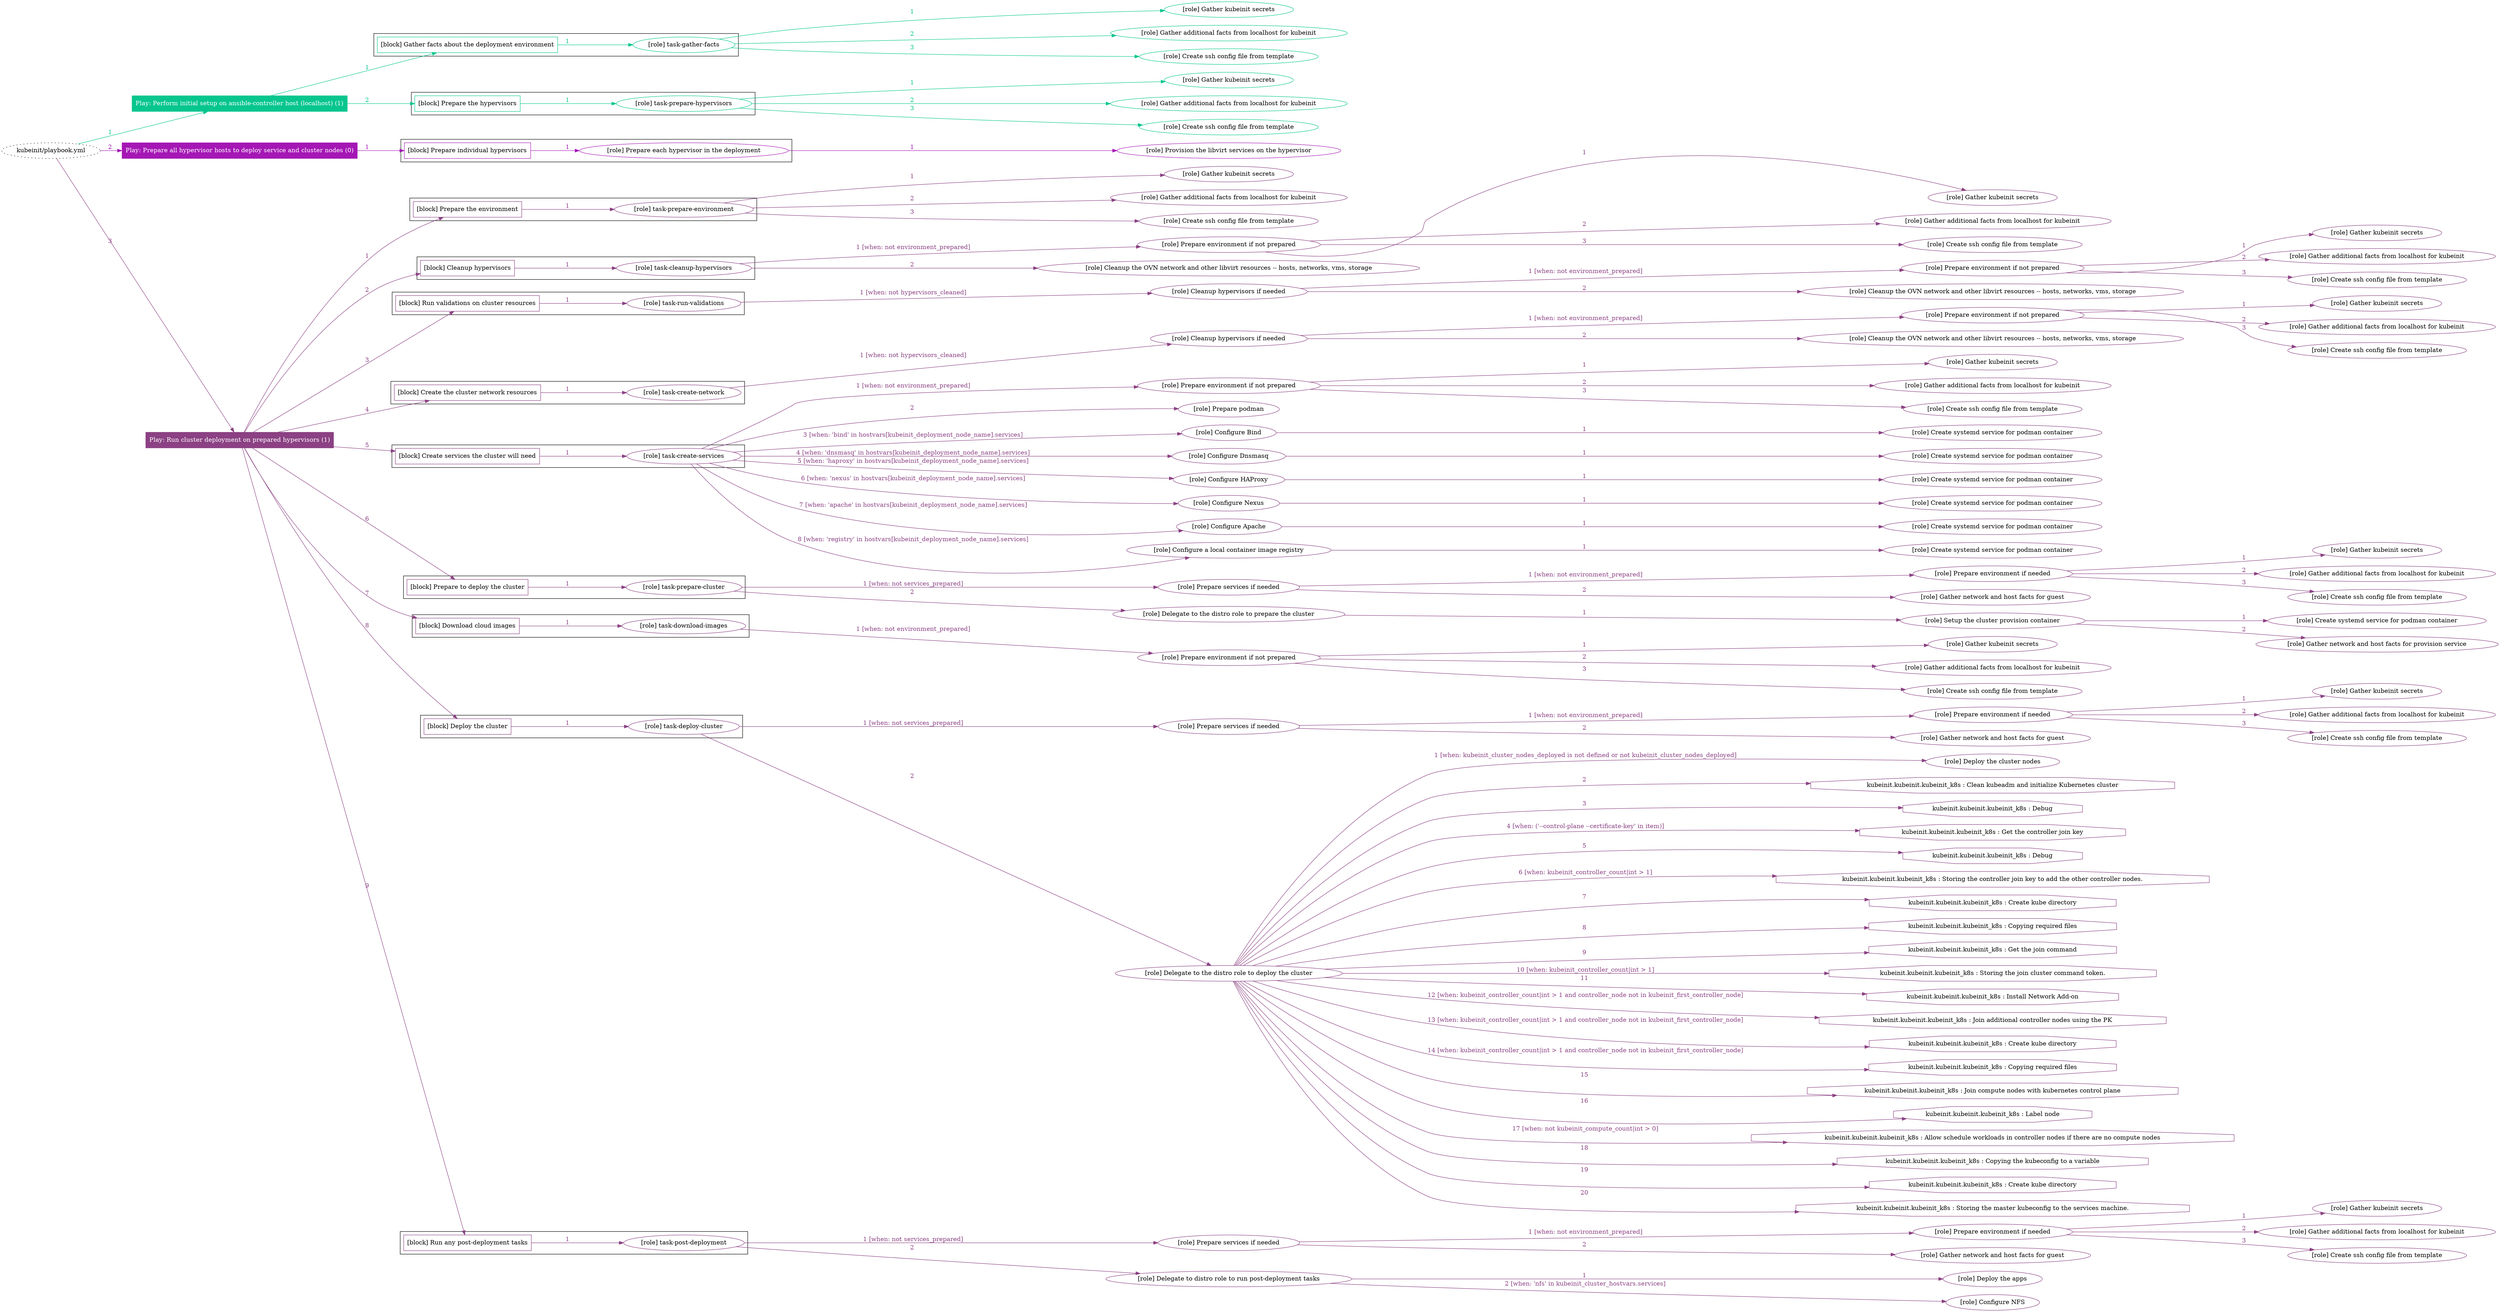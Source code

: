 digraph {
	graph [concentrate=true ordering=in rankdir=LR ratio=fill]
	edge [esep=5 sep=10]
	"kubeinit/playbook.yml" [URL="/home/runner/work/kubeinit/kubeinit/kubeinit/playbook.yml" id=playbook_ad577384 style=dotted]
	play_b94b7a67 [label="Play: Perform initial setup on ansible-controller host (localhost) (1)" URL="/home/runner/work/kubeinit/kubeinit/kubeinit/playbook.yml" color="#06c68e" fontcolor="#ffffff" id=play_b94b7a67 shape=box style=filled tooltip=localhost]
	"kubeinit/playbook.yml" -> play_b94b7a67 [label="1 " color="#06c68e" fontcolor="#06c68e" id=edge_50c7219e labeltooltip="1 " tooltip="1 "]
	subgraph "Gather kubeinit secrets" {
		role_2b17c142 [label="[role] Gather kubeinit secrets" URL="/home/runner/.ansible/collections/ansible_collections/kubeinit/kubeinit/roles/kubeinit_prepare/tasks/gather_kubeinit_facts.yml" color="#06c68e" id=role_2b17c142 tooltip="Gather kubeinit secrets"]
	}
	subgraph "Gather additional facts from localhost for kubeinit" {
		role_9e5a0eea [label="[role] Gather additional facts from localhost for kubeinit" URL="/home/runner/.ansible/collections/ansible_collections/kubeinit/kubeinit/roles/kubeinit_prepare/tasks/gather_kubeinit_facts.yml" color="#06c68e" id=role_9e5a0eea tooltip="Gather additional facts from localhost for kubeinit"]
	}
	subgraph "Create ssh config file from template" {
		role_48bc984d [label="[role] Create ssh config file from template" URL="/home/runner/.ansible/collections/ansible_collections/kubeinit/kubeinit/roles/kubeinit_prepare/tasks/gather_kubeinit_facts.yml" color="#06c68e" id=role_48bc984d tooltip="Create ssh config file from template"]
	}
	subgraph "task-gather-facts" {
		role_8cc916d2 [label="[role] task-gather-facts" URL="/home/runner/work/kubeinit/kubeinit/kubeinit/playbook.yml" color="#06c68e" id=role_8cc916d2 tooltip="task-gather-facts"]
		role_8cc916d2 -> role_2b17c142 [label="1 " color="#06c68e" fontcolor="#06c68e" id=edge_d479e72d labeltooltip="1 " tooltip="1 "]
		role_8cc916d2 -> role_9e5a0eea [label="2 " color="#06c68e" fontcolor="#06c68e" id=edge_847dd55e labeltooltip="2 " tooltip="2 "]
		role_8cc916d2 -> role_48bc984d [label="3 " color="#06c68e" fontcolor="#06c68e" id=edge_696d4f27 labeltooltip="3 " tooltip="3 "]
	}
	subgraph "Gather kubeinit secrets" {
		role_c309ccf3 [label="[role] Gather kubeinit secrets" URL="/home/runner/.ansible/collections/ansible_collections/kubeinit/kubeinit/roles/kubeinit_prepare/tasks/gather_kubeinit_facts.yml" color="#06c68e" id=role_c309ccf3 tooltip="Gather kubeinit secrets"]
	}
	subgraph "Gather additional facts from localhost for kubeinit" {
		role_9ddc9cc5 [label="[role] Gather additional facts from localhost for kubeinit" URL="/home/runner/.ansible/collections/ansible_collections/kubeinit/kubeinit/roles/kubeinit_prepare/tasks/gather_kubeinit_facts.yml" color="#06c68e" id=role_9ddc9cc5 tooltip="Gather additional facts from localhost for kubeinit"]
	}
	subgraph "Create ssh config file from template" {
		role_17f9f0cc [label="[role] Create ssh config file from template" URL="/home/runner/.ansible/collections/ansible_collections/kubeinit/kubeinit/roles/kubeinit_prepare/tasks/gather_kubeinit_facts.yml" color="#06c68e" id=role_17f9f0cc tooltip="Create ssh config file from template"]
	}
	subgraph "task-prepare-hypervisors" {
		role_5a4593a7 [label="[role] task-prepare-hypervisors" URL="/home/runner/work/kubeinit/kubeinit/kubeinit/playbook.yml" color="#06c68e" id=role_5a4593a7 tooltip="task-prepare-hypervisors"]
		role_5a4593a7 -> role_c309ccf3 [label="1 " color="#06c68e" fontcolor="#06c68e" id=edge_c5fc2cca labeltooltip="1 " tooltip="1 "]
		role_5a4593a7 -> role_9ddc9cc5 [label="2 " color="#06c68e" fontcolor="#06c68e" id=edge_198a68c3 labeltooltip="2 " tooltip="2 "]
		role_5a4593a7 -> role_17f9f0cc [label="3 " color="#06c68e" fontcolor="#06c68e" id=edge_22f44194 labeltooltip="3 " tooltip="3 "]
	}
	subgraph "Play: Perform initial setup on ansible-controller host (localhost) (1)" {
		play_b94b7a67 -> block_c23f424c [label=1 color="#06c68e" fontcolor="#06c68e" id=edge_c3ea6606 labeltooltip=1 tooltip=1]
		subgraph cluster_block_c23f424c {
			block_c23f424c [label="[block] Gather facts about the deployment environment" URL="/home/runner/work/kubeinit/kubeinit/kubeinit/playbook.yml" color="#06c68e" id=block_c23f424c labeltooltip="Gather facts about the deployment environment" shape=box tooltip="Gather facts about the deployment environment"]
			block_c23f424c -> role_8cc916d2 [label="1 " color="#06c68e" fontcolor="#06c68e" id=edge_39a38df6 labeltooltip="1 " tooltip="1 "]
		}
		play_b94b7a67 -> block_2eb57bb3 [label=2 color="#06c68e" fontcolor="#06c68e" id=edge_ab75420b labeltooltip=2 tooltip=2]
		subgraph cluster_block_2eb57bb3 {
			block_2eb57bb3 [label="[block] Prepare the hypervisors" URL="/home/runner/work/kubeinit/kubeinit/kubeinit/playbook.yml" color="#06c68e" id=block_2eb57bb3 labeltooltip="Prepare the hypervisors" shape=box tooltip="Prepare the hypervisors"]
			block_2eb57bb3 -> role_5a4593a7 [label="1 " color="#06c68e" fontcolor="#06c68e" id=edge_1e473019 labeltooltip="1 " tooltip="1 "]
		}
	}
	play_ac202d5c [label="Play: Prepare all hypervisor hosts to deploy service and cluster nodes (0)" URL="/home/runner/work/kubeinit/kubeinit/kubeinit/playbook.yml" color="#a517b5" fontcolor="#ffffff" id=play_ac202d5c shape=box style=filled tooltip="Play: Prepare all hypervisor hosts to deploy service and cluster nodes (0)"]
	"kubeinit/playbook.yml" -> play_ac202d5c [label="2 " color="#a517b5" fontcolor="#a517b5" id=edge_4cbebea1 labeltooltip="2 " tooltip="2 "]
	subgraph "Provision the libvirt services on the hypervisor" {
		role_38c58ce6 [label="[role] Provision the libvirt services on the hypervisor" URL="/home/runner/.ansible/collections/ansible_collections/kubeinit/kubeinit/roles/kubeinit_prepare/tasks/prepare_hypervisor.yml" color="#a517b5" id=role_38c58ce6 tooltip="Provision the libvirt services on the hypervisor"]
	}
	subgraph "Prepare each hypervisor in the deployment" {
		role_eddd65c5 [label="[role] Prepare each hypervisor in the deployment" URL="/home/runner/work/kubeinit/kubeinit/kubeinit/playbook.yml" color="#a517b5" id=role_eddd65c5 tooltip="Prepare each hypervisor in the deployment"]
		role_eddd65c5 -> role_38c58ce6 [label="1 " color="#a517b5" fontcolor="#a517b5" id=edge_0aa5124a labeltooltip="1 " tooltip="1 "]
	}
	subgraph "Play: Prepare all hypervisor hosts to deploy service and cluster nodes (0)" {
		play_ac202d5c -> block_2d49aacc [label=1 color="#a517b5" fontcolor="#a517b5" id=edge_0973799d labeltooltip=1 tooltip=1]
		subgraph cluster_block_2d49aacc {
			block_2d49aacc [label="[block] Prepare individual hypervisors" URL="/home/runner/work/kubeinit/kubeinit/kubeinit/playbook.yml" color="#a517b5" id=block_2d49aacc labeltooltip="Prepare individual hypervisors" shape=box tooltip="Prepare individual hypervisors"]
			block_2d49aacc -> role_eddd65c5 [label="1 " color="#a517b5" fontcolor="#a517b5" id=edge_4c7b6c5b labeltooltip="1 " tooltip="1 "]
		}
	}
	play_34e4301c [label="Play: Run cluster deployment on prepared hypervisors (1)" URL="/home/runner/work/kubeinit/kubeinit/kubeinit/playbook.yml" color="#8b4183" fontcolor="#ffffff" id=play_34e4301c shape=box style=filled tooltip=localhost]
	"kubeinit/playbook.yml" -> play_34e4301c [label="3 " color="#8b4183" fontcolor="#8b4183" id=edge_edb37e86 labeltooltip="3 " tooltip="3 "]
	subgraph "Gather kubeinit secrets" {
		role_de7a8fa7 [label="[role] Gather kubeinit secrets" URL="/home/runner/.ansible/collections/ansible_collections/kubeinit/kubeinit/roles/kubeinit_prepare/tasks/gather_kubeinit_facts.yml" color="#8b4183" id=role_de7a8fa7 tooltip="Gather kubeinit secrets"]
	}
	subgraph "Gather additional facts from localhost for kubeinit" {
		role_bc3b3ecf [label="[role] Gather additional facts from localhost for kubeinit" URL="/home/runner/.ansible/collections/ansible_collections/kubeinit/kubeinit/roles/kubeinit_prepare/tasks/gather_kubeinit_facts.yml" color="#8b4183" id=role_bc3b3ecf tooltip="Gather additional facts from localhost for kubeinit"]
	}
	subgraph "Create ssh config file from template" {
		role_d8afbc76 [label="[role] Create ssh config file from template" URL="/home/runner/.ansible/collections/ansible_collections/kubeinit/kubeinit/roles/kubeinit_prepare/tasks/gather_kubeinit_facts.yml" color="#8b4183" id=role_d8afbc76 tooltip="Create ssh config file from template"]
	}
	subgraph "task-prepare-environment" {
		role_590f8c53 [label="[role] task-prepare-environment" URL="/home/runner/work/kubeinit/kubeinit/kubeinit/playbook.yml" color="#8b4183" id=role_590f8c53 tooltip="task-prepare-environment"]
		role_590f8c53 -> role_de7a8fa7 [label="1 " color="#8b4183" fontcolor="#8b4183" id=edge_dddb13d4 labeltooltip="1 " tooltip="1 "]
		role_590f8c53 -> role_bc3b3ecf [label="2 " color="#8b4183" fontcolor="#8b4183" id=edge_5dbb5830 labeltooltip="2 " tooltip="2 "]
		role_590f8c53 -> role_d8afbc76 [label="3 " color="#8b4183" fontcolor="#8b4183" id=edge_d06d69bc labeltooltip="3 " tooltip="3 "]
	}
	subgraph "Gather kubeinit secrets" {
		role_af6ccc5f [label="[role] Gather kubeinit secrets" URL="/home/runner/.ansible/collections/ansible_collections/kubeinit/kubeinit/roles/kubeinit_prepare/tasks/gather_kubeinit_facts.yml" color="#8b4183" id=role_af6ccc5f tooltip="Gather kubeinit secrets"]
	}
	subgraph "Gather additional facts from localhost for kubeinit" {
		role_ff2b7561 [label="[role] Gather additional facts from localhost for kubeinit" URL="/home/runner/.ansible/collections/ansible_collections/kubeinit/kubeinit/roles/kubeinit_prepare/tasks/gather_kubeinit_facts.yml" color="#8b4183" id=role_ff2b7561 tooltip="Gather additional facts from localhost for kubeinit"]
	}
	subgraph "Create ssh config file from template" {
		role_ea603e4e [label="[role] Create ssh config file from template" URL="/home/runner/.ansible/collections/ansible_collections/kubeinit/kubeinit/roles/kubeinit_prepare/tasks/gather_kubeinit_facts.yml" color="#8b4183" id=role_ea603e4e tooltip="Create ssh config file from template"]
	}
	subgraph "Prepare environment if not prepared" {
		role_0712f533 [label="[role] Prepare environment if not prepared" URL="/home/runner/.ansible/collections/ansible_collections/kubeinit/kubeinit/roles/kubeinit_prepare/tasks/cleanup_hypervisors.yml" color="#8b4183" id=role_0712f533 tooltip="Prepare environment if not prepared"]
		role_0712f533 -> role_af6ccc5f [label="1 " color="#8b4183" fontcolor="#8b4183" id=edge_48671f63 labeltooltip="1 " tooltip="1 "]
		role_0712f533 -> role_ff2b7561 [label="2 " color="#8b4183" fontcolor="#8b4183" id=edge_03e5ad5b labeltooltip="2 " tooltip="2 "]
		role_0712f533 -> role_ea603e4e [label="3 " color="#8b4183" fontcolor="#8b4183" id=edge_152fa72c labeltooltip="3 " tooltip="3 "]
	}
	subgraph "Cleanup the OVN network and other libvirt resources -- hosts, networks, vms, storage" {
		role_26243542 [label="[role] Cleanup the OVN network and other libvirt resources -- hosts, networks, vms, storage" URL="/home/runner/.ansible/collections/ansible_collections/kubeinit/kubeinit/roles/kubeinit_prepare/tasks/cleanup_hypervisors.yml" color="#8b4183" id=role_26243542 tooltip="Cleanup the OVN network and other libvirt resources -- hosts, networks, vms, storage"]
	}
	subgraph "task-cleanup-hypervisors" {
		role_8bf36f4b [label="[role] task-cleanup-hypervisors" URL="/home/runner/work/kubeinit/kubeinit/kubeinit/playbook.yml" color="#8b4183" id=role_8bf36f4b tooltip="task-cleanup-hypervisors"]
		role_8bf36f4b -> role_0712f533 [label="1 [when: not environment_prepared]" color="#8b4183" fontcolor="#8b4183" id=edge_bed95b37 labeltooltip="1 [when: not environment_prepared]" tooltip="1 [when: not environment_prepared]"]
		role_8bf36f4b -> role_26243542 [label="2 " color="#8b4183" fontcolor="#8b4183" id=edge_204ce0ce labeltooltip="2 " tooltip="2 "]
	}
	subgraph "Gather kubeinit secrets" {
		role_9cc2473b [label="[role] Gather kubeinit secrets" URL="/home/runner/.ansible/collections/ansible_collections/kubeinit/kubeinit/roles/kubeinit_prepare/tasks/gather_kubeinit_facts.yml" color="#8b4183" id=role_9cc2473b tooltip="Gather kubeinit secrets"]
	}
	subgraph "Gather additional facts from localhost for kubeinit" {
		role_eefb8724 [label="[role] Gather additional facts from localhost for kubeinit" URL="/home/runner/.ansible/collections/ansible_collections/kubeinit/kubeinit/roles/kubeinit_prepare/tasks/gather_kubeinit_facts.yml" color="#8b4183" id=role_eefb8724 tooltip="Gather additional facts from localhost for kubeinit"]
	}
	subgraph "Create ssh config file from template" {
		role_713b5193 [label="[role] Create ssh config file from template" URL="/home/runner/.ansible/collections/ansible_collections/kubeinit/kubeinit/roles/kubeinit_prepare/tasks/gather_kubeinit_facts.yml" color="#8b4183" id=role_713b5193 tooltip="Create ssh config file from template"]
	}
	subgraph "Prepare environment if not prepared" {
		role_6c73d67a [label="[role] Prepare environment if not prepared" URL="/home/runner/.ansible/collections/ansible_collections/kubeinit/kubeinit/roles/kubeinit_prepare/tasks/cleanup_hypervisors.yml" color="#8b4183" id=role_6c73d67a tooltip="Prepare environment if not prepared"]
		role_6c73d67a -> role_9cc2473b [label="1 " color="#8b4183" fontcolor="#8b4183" id=edge_f56d0913 labeltooltip="1 " tooltip="1 "]
		role_6c73d67a -> role_eefb8724 [label="2 " color="#8b4183" fontcolor="#8b4183" id=edge_52162a60 labeltooltip="2 " tooltip="2 "]
		role_6c73d67a -> role_713b5193 [label="3 " color="#8b4183" fontcolor="#8b4183" id=edge_f0500599 labeltooltip="3 " tooltip="3 "]
	}
	subgraph "Cleanup the OVN network and other libvirt resources -- hosts, networks, vms, storage" {
		role_a4cb24bf [label="[role] Cleanup the OVN network and other libvirt resources -- hosts, networks, vms, storage" URL="/home/runner/.ansible/collections/ansible_collections/kubeinit/kubeinit/roles/kubeinit_prepare/tasks/cleanup_hypervisors.yml" color="#8b4183" id=role_a4cb24bf tooltip="Cleanup the OVN network and other libvirt resources -- hosts, networks, vms, storage"]
	}
	subgraph "Cleanup hypervisors if needed" {
		role_a8d5578e [label="[role] Cleanup hypervisors if needed" URL="/home/runner/.ansible/collections/ansible_collections/kubeinit/kubeinit/roles/kubeinit_validations/tasks/main.yml" color="#8b4183" id=role_a8d5578e tooltip="Cleanup hypervisors if needed"]
		role_a8d5578e -> role_6c73d67a [label="1 [when: not environment_prepared]" color="#8b4183" fontcolor="#8b4183" id=edge_d8d3faab labeltooltip="1 [when: not environment_prepared]" tooltip="1 [when: not environment_prepared]"]
		role_a8d5578e -> role_a4cb24bf [label="2 " color="#8b4183" fontcolor="#8b4183" id=edge_2b780ba9 labeltooltip="2 " tooltip="2 "]
	}
	subgraph "task-run-validations" {
		role_eb76a800 [label="[role] task-run-validations" URL="/home/runner/work/kubeinit/kubeinit/kubeinit/playbook.yml" color="#8b4183" id=role_eb76a800 tooltip="task-run-validations"]
		role_eb76a800 -> role_a8d5578e [label="1 [when: not hypervisors_cleaned]" color="#8b4183" fontcolor="#8b4183" id=edge_78b75890 labeltooltip="1 [when: not hypervisors_cleaned]" tooltip="1 [when: not hypervisors_cleaned]"]
	}
	subgraph "Gather kubeinit secrets" {
		role_9f5f0ab7 [label="[role] Gather kubeinit secrets" URL="/home/runner/.ansible/collections/ansible_collections/kubeinit/kubeinit/roles/kubeinit_prepare/tasks/gather_kubeinit_facts.yml" color="#8b4183" id=role_9f5f0ab7 tooltip="Gather kubeinit secrets"]
	}
	subgraph "Gather additional facts from localhost for kubeinit" {
		role_ef4c169b [label="[role] Gather additional facts from localhost for kubeinit" URL="/home/runner/.ansible/collections/ansible_collections/kubeinit/kubeinit/roles/kubeinit_prepare/tasks/gather_kubeinit_facts.yml" color="#8b4183" id=role_ef4c169b tooltip="Gather additional facts from localhost for kubeinit"]
	}
	subgraph "Create ssh config file from template" {
		role_314eff51 [label="[role] Create ssh config file from template" URL="/home/runner/.ansible/collections/ansible_collections/kubeinit/kubeinit/roles/kubeinit_prepare/tasks/gather_kubeinit_facts.yml" color="#8b4183" id=role_314eff51 tooltip="Create ssh config file from template"]
	}
	subgraph "Prepare environment if not prepared" {
		role_b66d7854 [label="[role] Prepare environment if not prepared" URL="/home/runner/.ansible/collections/ansible_collections/kubeinit/kubeinit/roles/kubeinit_prepare/tasks/cleanup_hypervisors.yml" color="#8b4183" id=role_b66d7854 tooltip="Prepare environment if not prepared"]
		role_b66d7854 -> role_9f5f0ab7 [label="1 " color="#8b4183" fontcolor="#8b4183" id=edge_cc3d6a30 labeltooltip="1 " tooltip="1 "]
		role_b66d7854 -> role_ef4c169b [label="2 " color="#8b4183" fontcolor="#8b4183" id=edge_51f67935 labeltooltip="2 " tooltip="2 "]
		role_b66d7854 -> role_314eff51 [label="3 " color="#8b4183" fontcolor="#8b4183" id=edge_a3fa0105 labeltooltip="3 " tooltip="3 "]
	}
	subgraph "Cleanup the OVN network and other libvirt resources -- hosts, networks, vms, storage" {
		role_d8684f10 [label="[role] Cleanup the OVN network and other libvirt resources -- hosts, networks, vms, storage" URL="/home/runner/.ansible/collections/ansible_collections/kubeinit/kubeinit/roles/kubeinit_prepare/tasks/cleanup_hypervisors.yml" color="#8b4183" id=role_d8684f10 tooltip="Cleanup the OVN network and other libvirt resources -- hosts, networks, vms, storage"]
	}
	subgraph "Cleanup hypervisors if needed" {
		role_7813fca2 [label="[role] Cleanup hypervisors if needed" URL="/home/runner/.ansible/collections/ansible_collections/kubeinit/kubeinit/roles/kubeinit_libvirt/tasks/create_network.yml" color="#8b4183" id=role_7813fca2 tooltip="Cleanup hypervisors if needed"]
		role_7813fca2 -> role_b66d7854 [label="1 [when: not environment_prepared]" color="#8b4183" fontcolor="#8b4183" id=edge_dddd4c00 labeltooltip="1 [when: not environment_prepared]" tooltip="1 [when: not environment_prepared]"]
		role_7813fca2 -> role_d8684f10 [label="2 " color="#8b4183" fontcolor="#8b4183" id=edge_18f7009f labeltooltip="2 " tooltip="2 "]
	}
	subgraph "task-create-network" {
		role_826eb051 [label="[role] task-create-network" URL="/home/runner/work/kubeinit/kubeinit/kubeinit/playbook.yml" color="#8b4183" id=role_826eb051 tooltip="task-create-network"]
		role_826eb051 -> role_7813fca2 [label="1 [when: not hypervisors_cleaned]" color="#8b4183" fontcolor="#8b4183" id=edge_96fd75cc labeltooltip="1 [when: not hypervisors_cleaned]" tooltip="1 [when: not hypervisors_cleaned]"]
	}
	subgraph "Gather kubeinit secrets" {
		role_d94554ba [label="[role] Gather kubeinit secrets" URL="/home/runner/.ansible/collections/ansible_collections/kubeinit/kubeinit/roles/kubeinit_prepare/tasks/gather_kubeinit_facts.yml" color="#8b4183" id=role_d94554ba tooltip="Gather kubeinit secrets"]
	}
	subgraph "Gather additional facts from localhost for kubeinit" {
		role_6bf4aa61 [label="[role] Gather additional facts from localhost for kubeinit" URL="/home/runner/.ansible/collections/ansible_collections/kubeinit/kubeinit/roles/kubeinit_prepare/tasks/gather_kubeinit_facts.yml" color="#8b4183" id=role_6bf4aa61 tooltip="Gather additional facts from localhost for kubeinit"]
	}
	subgraph "Create ssh config file from template" {
		role_adc2d7fc [label="[role] Create ssh config file from template" URL="/home/runner/.ansible/collections/ansible_collections/kubeinit/kubeinit/roles/kubeinit_prepare/tasks/gather_kubeinit_facts.yml" color="#8b4183" id=role_adc2d7fc tooltip="Create ssh config file from template"]
	}
	subgraph "Prepare environment if not prepared" {
		role_e9252c48 [label="[role] Prepare environment if not prepared" URL="/home/runner/.ansible/collections/ansible_collections/kubeinit/kubeinit/roles/kubeinit_services/tasks/main.yml" color="#8b4183" id=role_e9252c48 tooltip="Prepare environment if not prepared"]
		role_e9252c48 -> role_d94554ba [label="1 " color="#8b4183" fontcolor="#8b4183" id=edge_38b7bd66 labeltooltip="1 " tooltip="1 "]
		role_e9252c48 -> role_6bf4aa61 [label="2 " color="#8b4183" fontcolor="#8b4183" id=edge_a2e90006 labeltooltip="2 " tooltip="2 "]
		role_e9252c48 -> role_adc2d7fc [label="3 " color="#8b4183" fontcolor="#8b4183" id=edge_9d749488 labeltooltip="3 " tooltip="3 "]
	}
	subgraph "Prepare podman" {
		role_9caeafac [label="[role] Prepare podman" URL="/home/runner/.ansible/collections/ansible_collections/kubeinit/kubeinit/roles/kubeinit_services/tasks/00_create_service_pod.yml" color="#8b4183" id=role_9caeafac tooltip="Prepare podman"]
	}
	subgraph "Create systemd service for podman container" {
		role_34c3c72c [label="[role] Create systemd service for podman container" URL="/home/runner/.ansible/collections/ansible_collections/kubeinit/kubeinit/roles/kubeinit_bind/tasks/main.yml" color="#8b4183" id=role_34c3c72c tooltip="Create systemd service for podman container"]
	}
	subgraph "Configure Bind" {
		role_12a07de0 [label="[role] Configure Bind" URL="/home/runner/.ansible/collections/ansible_collections/kubeinit/kubeinit/roles/kubeinit_services/tasks/start_services_containers.yml" color="#8b4183" id=role_12a07de0 tooltip="Configure Bind"]
		role_12a07de0 -> role_34c3c72c [label="1 " color="#8b4183" fontcolor="#8b4183" id=edge_18aa4e4f labeltooltip="1 " tooltip="1 "]
	}
	subgraph "Create systemd service for podman container" {
		role_e7c76791 [label="[role] Create systemd service for podman container" URL="/home/runner/.ansible/collections/ansible_collections/kubeinit/kubeinit/roles/kubeinit_dnsmasq/tasks/main.yml" color="#8b4183" id=role_e7c76791 tooltip="Create systemd service for podman container"]
	}
	subgraph "Configure Dnsmasq" {
		role_b4286197 [label="[role] Configure Dnsmasq" URL="/home/runner/.ansible/collections/ansible_collections/kubeinit/kubeinit/roles/kubeinit_services/tasks/start_services_containers.yml" color="#8b4183" id=role_b4286197 tooltip="Configure Dnsmasq"]
		role_b4286197 -> role_e7c76791 [label="1 " color="#8b4183" fontcolor="#8b4183" id=edge_a521c038 labeltooltip="1 " tooltip="1 "]
	}
	subgraph "Create systemd service for podman container" {
		role_a0d64d4b [label="[role] Create systemd service for podman container" URL="/home/runner/.ansible/collections/ansible_collections/kubeinit/kubeinit/roles/kubeinit_haproxy/tasks/main.yml" color="#8b4183" id=role_a0d64d4b tooltip="Create systemd service for podman container"]
	}
	subgraph "Configure HAProxy" {
		role_39def813 [label="[role] Configure HAProxy" URL="/home/runner/.ansible/collections/ansible_collections/kubeinit/kubeinit/roles/kubeinit_services/tasks/start_services_containers.yml" color="#8b4183" id=role_39def813 tooltip="Configure HAProxy"]
		role_39def813 -> role_a0d64d4b [label="1 " color="#8b4183" fontcolor="#8b4183" id=edge_afdc6073 labeltooltip="1 " tooltip="1 "]
	}
	subgraph "Create systemd service for podman container" {
		role_6c6dae03 [label="[role] Create systemd service for podman container" URL="/home/runner/.ansible/collections/ansible_collections/kubeinit/kubeinit/roles/kubeinit_nexus/tasks/main.yml" color="#8b4183" id=role_6c6dae03 tooltip="Create systemd service for podman container"]
	}
	subgraph "Configure Nexus" {
		role_71e45a1f [label="[role] Configure Nexus" URL="/home/runner/.ansible/collections/ansible_collections/kubeinit/kubeinit/roles/kubeinit_services/tasks/start_services_containers.yml" color="#8b4183" id=role_71e45a1f tooltip="Configure Nexus"]
		role_71e45a1f -> role_6c6dae03 [label="1 " color="#8b4183" fontcolor="#8b4183" id=edge_0a042355 labeltooltip="1 " tooltip="1 "]
	}
	subgraph "Create systemd service for podman container" {
		role_57844122 [label="[role] Create systemd service for podman container" URL="/home/runner/.ansible/collections/ansible_collections/kubeinit/kubeinit/roles/kubeinit_apache/tasks/main.yml" color="#8b4183" id=role_57844122 tooltip="Create systemd service for podman container"]
	}
	subgraph "Configure Apache" {
		role_b1fef42c [label="[role] Configure Apache" URL="/home/runner/.ansible/collections/ansible_collections/kubeinit/kubeinit/roles/kubeinit_services/tasks/start_services_containers.yml" color="#8b4183" id=role_b1fef42c tooltip="Configure Apache"]
		role_b1fef42c -> role_57844122 [label="1 " color="#8b4183" fontcolor="#8b4183" id=edge_8106ffef labeltooltip="1 " tooltip="1 "]
	}
	subgraph "Create systemd service for podman container" {
		role_a64ffb64 [label="[role] Create systemd service for podman container" URL="/home/runner/.ansible/collections/ansible_collections/kubeinit/kubeinit/roles/kubeinit_registry/tasks/main.yml" color="#8b4183" id=role_a64ffb64 tooltip="Create systemd service for podman container"]
	}
	subgraph "Configure a local container image registry" {
		role_272b159a [label="[role] Configure a local container image registry" URL="/home/runner/.ansible/collections/ansible_collections/kubeinit/kubeinit/roles/kubeinit_services/tasks/start_services_containers.yml" color="#8b4183" id=role_272b159a tooltip="Configure a local container image registry"]
		role_272b159a -> role_a64ffb64 [label="1 " color="#8b4183" fontcolor="#8b4183" id=edge_62bc9c2d labeltooltip="1 " tooltip="1 "]
	}
	subgraph "task-create-services" {
		role_5190023d [label="[role] task-create-services" URL="/home/runner/work/kubeinit/kubeinit/kubeinit/playbook.yml" color="#8b4183" id=role_5190023d tooltip="task-create-services"]
		role_5190023d -> role_e9252c48 [label="1 [when: not environment_prepared]" color="#8b4183" fontcolor="#8b4183" id=edge_1bab3700 labeltooltip="1 [when: not environment_prepared]" tooltip="1 [when: not environment_prepared]"]
		role_5190023d -> role_9caeafac [label="2 " color="#8b4183" fontcolor="#8b4183" id=edge_0231b458 labeltooltip="2 " tooltip="2 "]
		role_5190023d -> role_12a07de0 [label="3 [when: 'bind' in hostvars[kubeinit_deployment_node_name].services]" color="#8b4183" fontcolor="#8b4183" id=edge_02226ace labeltooltip="3 [when: 'bind' in hostvars[kubeinit_deployment_node_name].services]" tooltip="3 [when: 'bind' in hostvars[kubeinit_deployment_node_name].services]"]
		role_5190023d -> role_b4286197 [label="4 [when: 'dnsmasq' in hostvars[kubeinit_deployment_node_name].services]" color="#8b4183" fontcolor="#8b4183" id=edge_d5cd19b6 labeltooltip="4 [when: 'dnsmasq' in hostvars[kubeinit_deployment_node_name].services]" tooltip="4 [when: 'dnsmasq' in hostvars[kubeinit_deployment_node_name].services]"]
		role_5190023d -> role_39def813 [label="5 [when: 'haproxy' in hostvars[kubeinit_deployment_node_name].services]" color="#8b4183" fontcolor="#8b4183" id=edge_64cc5292 labeltooltip="5 [when: 'haproxy' in hostvars[kubeinit_deployment_node_name].services]" tooltip="5 [when: 'haproxy' in hostvars[kubeinit_deployment_node_name].services]"]
		role_5190023d -> role_71e45a1f [label="6 [when: 'nexus' in hostvars[kubeinit_deployment_node_name].services]" color="#8b4183" fontcolor="#8b4183" id=edge_0b7b553e labeltooltip="6 [when: 'nexus' in hostvars[kubeinit_deployment_node_name].services]" tooltip="6 [when: 'nexus' in hostvars[kubeinit_deployment_node_name].services]"]
		role_5190023d -> role_b1fef42c [label="7 [when: 'apache' in hostvars[kubeinit_deployment_node_name].services]" color="#8b4183" fontcolor="#8b4183" id=edge_ebdcd422 labeltooltip="7 [when: 'apache' in hostvars[kubeinit_deployment_node_name].services]" tooltip="7 [when: 'apache' in hostvars[kubeinit_deployment_node_name].services]"]
		role_5190023d -> role_272b159a [label="8 [when: 'registry' in hostvars[kubeinit_deployment_node_name].services]" color="#8b4183" fontcolor="#8b4183" id=edge_9da7f11d labeltooltip="8 [when: 'registry' in hostvars[kubeinit_deployment_node_name].services]" tooltip="8 [when: 'registry' in hostvars[kubeinit_deployment_node_name].services]"]
	}
	subgraph "Gather kubeinit secrets" {
		role_f71497b3 [label="[role] Gather kubeinit secrets" URL="/home/runner/.ansible/collections/ansible_collections/kubeinit/kubeinit/roles/kubeinit_prepare/tasks/gather_kubeinit_facts.yml" color="#8b4183" id=role_f71497b3 tooltip="Gather kubeinit secrets"]
	}
	subgraph "Gather additional facts from localhost for kubeinit" {
		role_0160e528 [label="[role] Gather additional facts from localhost for kubeinit" URL="/home/runner/.ansible/collections/ansible_collections/kubeinit/kubeinit/roles/kubeinit_prepare/tasks/gather_kubeinit_facts.yml" color="#8b4183" id=role_0160e528 tooltip="Gather additional facts from localhost for kubeinit"]
	}
	subgraph "Create ssh config file from template" {
		role_7c5c7a3f [label="[role] Create ssh config file from template" URL="/home/runner/.ansible/collections/ansible_collections/kubeinit/kubeinit/roles/kubeinit_prepare/tasks/gather_kubeinit_facts.yml" color="#8b4183" id=role_7c5c7a3f tooltip="Create ssh config file from template"]
	}
	subgraph "Prepare environment if needed" {
		role_7dc06d4a [label="[role] Prepare environment if needed" URL="/home/runner/.ansible/collections/ansible_collections/kubeinit/kubeinit/roles/kubeinit_services/tasks/prepare_services.yml" color="#8b4183" id=role_7dc06d4a tooltip="Prepare environment if needed"]
		role_7dc06d4a -> role_f71497b3 [label="1 " color="#8b4183" fontcolor="#8b4183" id=edge_2d8e45ee labeltooltip="1 " tooltip="1 "]
		role_7dc06d4a -> role_0160e528 [label="2 " color="#8b4183" fontcolor="#8b4183" id=edge_5b48e6af labeltooltip="2 " tooltip="2 "]
		role_7dc06d4a -> role_7c5c7a3f [label="3 " color="#8b4183" fontcolor="#8b4183" id=edge_cad9c325 labeltooltip="3 " tooltip="3 "]
	}
	subgraph "Gather network and host facts for guest" {
		role_65450b25 [label="[role] Gather network and host facts for guest" URL="/home/runner/.ansible/collections/ansible_collections/kubeinit/kubeinit/roles/kubeinit_services/tasks/prepare_services.yml" color="#8b4183" id=role_65450b25 tooltip="Gather network and host facts for guest"]
	}
	subgraph "Prepare services if needed" {
		role_6726afe9 [label="[role] Prepare services if needed" URL="/home/runner/.ansible/collections/ansible_collections/kubeinit/kubeinit/roles/kubeinit_prepare/tasks/prepare_cluster.yml" color="#8b4183" id=role_6726afe9 tooltip="Prepare services if needed"]
		role_6726afe9 -> role_7dc06d4a [label="1 [when: not environment_prepared]" color="#8b4183" fontcolor="#8b4183" id=edge_7da994a6 labeltooltip="1 [when: not environment_prepared]" tooltip="1 [when: not environment_prepared]"]
		role_6726afe9 -> role_65450b25 [label="2 " color="#8b4183" fontcolor="#8b4183" id=edge_9cc26b68 labeltooltip="2 " tooltip="2 "]
	}
	subgraph "Create systemd service for podman container" {
		role_3f56fbc8 [label="[role] Create systemd service for podman container" URL="/home/runner/.ansible/collections/ansible_collections/kubeinit/kubeinit/roles/kubeinit_services/tasks/create_provision_container.yml" color="#8b4183" id=role_3f56fbc8 tooltip="Create systemd service for podman container"]
	}
	subgraph "Gather network and host facts for provision service" {
		role_37b136c2 [label="[role] Gather network and host facts for provision service" URL="/home/runner/.ansible/collections/ansible_collections/kubeinit/kubeinit/roles/kubeinit_services/tasks/create_provision_container.yml" color="#8b4183" id=role_37b136c2 tooltip="Gather network and host facts for provision service"]
	}
	subgraph "Setup the cluster provision container" {
		role_03a1725b [label="[role] Setup the cluster provision container" URL="/home/runner/.ansible/collections/ansible_collections/kubeinit/kubeinit/roles/kubeinit_k8s/tasks/prepare_cluster.yml" color="#8b4183" id=role_03a1725b tooltip="Setup the cluster provision container"]
		role_03a1725b -> role_3f56fbc8 [label="1 " color="#8b4183" fontcolor="#8b4183" id=edge_16ddaa72 labeltooltip="1 " tooltip="1 "]
		role_03a1725b -> role_37b136c2 [label="2 " color="#8b4183" fontcolor="#8b4183" id=edge_dac86972 labeltooltip="2 " tooltip="2 "]
	}
	subgraph "Delegate to the distro role to prepare the cluster" {
		role_9fb219d6 [label="[role] Delegate to the distro role to prepare the cluster" URL="/home/runner/.ansible/collections/ansible_collections/kubeinit/kubeinit/roles/kubeinit_prepare/tasks/prepare_cluster.yml" color="#8b4183" id=role_9fb219d6 tooltip="Delegate to the distro role to prepare the cluster"]
		role_9fb219d6 -> role_03a1725b [label="1 " color="#8b4183" fontcolor="#8b4183" id=edge_2a90ef71 labeltooltip="1 " tooltip="1 "]
	}
	subgraph "task-prepare-cluster" {
		role_14cfbd25 [label="[role] task-prepare-cluster" URL="/home/runner/work/kubeinit/kubeinit/kubeinit/playbook.yml" color="#8b4183" id=role_14cfbd25 tooltip="task-prepare-cluster"]
		role_14cfbd25 -> role_6726afe9 [label="1 [when: not services_prepared]" color="#8b4183" fontcolor="#8b4183" id=edge_8cfafc3f labeltooltip="1 [when: not services_prepared]" tooltip="1 [when: not services_prepared]"]
		role_14cfbd25 -> role_9fb219d6 [label="2 " color="#8b4183" fontcolor="#8b4183" id=edge_513114f2 labeltooltip="2 " tooltip="2 "]
	}
	subgraph "Gather kubeinit secrets" {
		role_9c3100c6 [label="[role] Gather kubeinit secrets" URL="/home/runner/.ansible/collections/ansible_collections/kubeinit/kubeinit/roles/kubeinit_prepare/tasks/gather_kubeinit_facts.yml" color="#8b4183" id=role_9c3100c6 tooltip="Gather kubeinit secrets"]
	}
	subgraph "Gather additional facts from localhost for kubeinit" {
		role_d3a17ab1 [label="[role] Gather additional facts from localhost for kubeinit" URL="/home/runner/.ansible/collections/ansible_collections/kubeinit/kubeinit/roles/kubeinit_prepare/tasks/gather_kubeinit_facts.yml" color="#8b4183" id=role_d3a17ab1 tooltip="Gather additional facts from localhost for kubeinit"]
	}
	subgraph "Create ssh config file from template" {
		role_1ba94b80 [label="[role] Create ssh config file from template" URL="/home/runner/.ansible/collections/ansible_collections/kubeinit/kubeinit/roles/kubeinit_prepare/tasks/gather_kubeinit_facts.yml" color="#8b4183" id=role_1ba94b80 tooltip="Create ssh config file from template"]
	}
	subgraph "Prepare environment if not prepared" {
		role_1917136e [label="[role] Prepare environment if not prepared" URL="/home/runner/.ansible/collections/ansible_collections/kubeinit/kubeinit/roles/kubeinit_libvirt/tasks/download_cloud_images.yml" color="#8b4183" id=role_1917136e tooltip="Prepare environment if not prepared"]
		role_1917136e -> role_9c3100c6 [label="1 " color="#8b4183" fontcolor="#8b4183" id=edge_88b609a1 labeltooltip="1 " tooltip="1 "]
		role_1917136e -> role_d3a17ab1 [label="2 " color="#8b4183" fontcolor="#8b4183" id=edge_c950d08a labeltooltip="2 " tooltip="2 "]
		role_1917136e -> role_1ba94b80 [label="3 " color="#8b4183" fontcolor="#8b4183" id=edge_9f72a6c5 labeltooltip="3 " tooltip="3 "]
	}
	subgraph "task-download-images" {
		role_02fa53b5 [label="[role] task-download-images" URL="/home/runner/work/kubeinit/kubeinit/kubeinit/playbook.yml" color="#8b4183" id=role_02fa53b5 tooltip="task-download-images"]
		role_02fa53b5 -> role_1917136e [label="1 [when: not environment_prepared]" color="#8b4183" fontcolor="#8b4183" id=edge_dc6ab85f labeltooltip="1 [when: not environment_prepared]" tooltip="1 [when: not environment_prepared]"]
	}
	subgraph "Gather kubeinit secrets" {
		role_64cf9267 [label="[role] Gather kubeinit secrets" URL="/home/runner/.ansible/collections/ansible_collections/kubeinit/kubeinit/roles/kubeinit_prepare/tasks/gather_kubeinit_facts.yml" color="#8b4183" id=role_64cf9267 tooltip="Gather kubeinit secrets"]
	}
	subgraph "Gather additional facts from localhost for kubeinit" {
		role_c0808a56 [label="[role] Gather additional facts from localhost for kubeinit" URL="/home/runner/.ansible/collections/ansible_collections/kubeinit/kubeinit/roles/kubeinit_prepare/tasks/gather_kubeinit_facts.yml" color="#8b4183" id=role_c0808a56 tooltip="Gather additional facts from localhost for kubeinit"]
	}
	subgraph "Create ssh config file from template" {
		role_c634a09b [label="[role] Create ssh config file from template" URL="/home/runner/.ansible/collections/ansible_collections/kubeinit/kubeinit/roles/kubeinit_prepare/tasks/gather_kubeinit_facts.yml" color="#8b4183" id=role_c634a09b tooltip="Create ssh config file from template"]
	}
	subgraph "Prepare environment if needed" {
		role_f0e84e4b [label="[role] Prepare environment if needed" URL="/home/runner/.ansible/collections/ansible_collections/kubeinit/kubeinit/roles/kubeinit_services/tasks/prepare_services.yml" color="#8b4183" id=role_f0e84e4b tooltip="Prepare environment if needed"]
		role_f0e84e4b -> role_64cf9267 [label="1 " color="#8b4183" fontcolor="#8b4183" id=edge_3eb5bf85 labeltooltip="1 " tooltip="1 "]
		role_f0e84e4b -> role_c0808a56 [label="2 " color="#8b4183" fontcolor="#8b4183" id=edge_19ec3f1b labeltooltip="2 " tooltip="2 "]
		role_f0e84e4b -> role_c634a09b [label="3 " color="#8b4183" fontcolor="#8b4183" id=edge_dfad76de labeltooltip="3 " tooltip="3 "]
	}
	subgraph "Gather network and host facts for guest" {
		role_74ae7eb5 [label="[role] Gather network and host facts for guest" URL="/home/runner/.ansible/collections/ansible_collections/kubeinit/kubeinit/roles/kubeinit_services/tasks/prepare_services.yml" color="#8b4183" id=role_74ae7eb5 tooltip="Gather network and host facts for guest"]
	}
	subgraph "Prepare services if needed" {
		role_f187354f [label="[role] Prepare services if needed" URL="/home/runner/.ansible/collections/ansible_collections/kubeinit/kubeinit/roles/kubeinit_prepare/tasks/deploy_cluster.yml" color="#8b4183" id=role_f187354f tooltip="Prepare services if needed"]
		role_f187354f -> role_f0e84e4b [label="1 [when: not environment_prepared]" color="#8b4183" fontcolor="#8b4183" id=edge_cdc78ce8 labeltooltip="1 [when: not environment_prepared]" tooltip="1 [when: not environment_prepared]"]
		role_f187354f -> role_74ae7eb5 [label="2 " color="#8b4183" fontcolor="#8b4183" id=edge_99ffa7b1 labeltooltip="2 " tooltip="2 "]
	}
	subgraph "Deploy the cluster nodes" {
		role_fff2d767 [label="[role] Deploy the cluster nodes" URL="/home/runner/.ansible/collections/ansible_collections/kubeinit/kubeinit/roles/kubeinit_k8s/tasks/main.yml" color="#8b4183" id=role_fff2d767 tooltip="Deploy the cluster nodes"]
	}
	subgraph "Delegate to the distro role to deploy the cluster" {
		role_22a677b9 [label="[role] Delegate to the distro role to deploy the cluster" URL="/home/runner/.ansible/collections/ansible_collections/kubeinit/kubeinit/roles/kubeinit_prepare/tasks/deploy_cluster.yml" color="#8b4183" id=role_22a677b9 tooltip="Delegate to the distro role to deploy the cluster"]
		role_22a677b9 -> role_fff2d767 [label="1 [when: kubeinit_cluster_nodes_deployed is not defined or not kubeinit_cluster_nodes_deployed]" color="#8b4183" fontcolor="#8b4183" id=edge_c4bf93f9 labeltooltip="1 [when: kubeinit_cluster_nodes_deployed is not defined or not kubeinit_cluster_nodes_deployed]" tooltip="1 [when: kubeinit_cluster_nodes_deployed is not defined or not kubeinit_cluster_nodes_deployed]"]
		task_e3073cf2 [label="kubeinit.kubeinit.kubeinit_k8s : Clean kubeadm and initialize Kubernetes cluster" URL="/home/runner/.ansible/collections/ansible_collections/kubeinit/kubeinit/roles/kubeinit_k8s/tasks/main.yml" color="#8b4183" id=task_e3073cf2 shape=octagon tooltip="kubeinit.kubeinit.kubeinit_k8s : Clean kubeadm and initialize Kubernetes cluster"]
		role_22a677b9 -> task_e3073cf2 [label="2 " color="#8b4183" fontcolor="#8b4183" id=edge_0d481e8b labeltooltip="2 " tooltip="2 "]
		task_8386098e [label="kubeinit.kubeinit.kubeinit_k8s : Debug" URL="/home/runner/.ansible/collections/ansible_collections/kubeinit/kubeinit/roles/kubeinit_k8s/tasks/main.yml" color="#8b4183" id=task_8386098e shape=octagon tooltip="kubeinit.kubeinit.kubeinit_k8s : Debug"]
		role_22a677b9 -> task_8386098e [label="3 " color="#8b4183" fontcolor="#8b4183" id=edge_314276cc labeltooltip="3 " tooltip="3 "]
		task_579ef686 [label="kubeinit.kubeinit.kubeinit_k8s : Get the controller join key" URL="/home/runner/.ansible/collections/ansible_collections/kubeinit/kubeinit/roles/kubeinit_k8s/tasks/main.yml" color="#8b4183" id=task_579ef686 shape=octagon tooltip="kubeinit.kubeinit.kubeinit_k8s : Get the controller join key"]
		role_22a677b9 -> task_579ef686 [label="4 [when: ('--control-plane --certificate-key' in item)]" color="#8b4183" fontcolor="#8b4183" id=edge_c67a0f5c labeltooltip="4 [when: ('--control-plane --certificate-key' in item)]" tooltip="4 [when: ('--control-plane --certificate-key' in item)]"]
		task_44bc483c [label="kubeinit.kubeinit.kubeinit_k8s : Debug" URL="/home/runner/.ansible/collections/ansible_collections/kubeinit/kubeinit/roles/kubeinit_k8s/tasks/main.yml" color="#8b4183" id=task_44bc483c shape=octagon tooltip="kubeinit.kubeinit.kubeinit_k8s : Debug"]
		role_22a677b9 -> task_44bc483c [label="5 " color="#8b4183" fontcolor="#8b4183" id=edge_33ed10e8 labeltooltip="5 " tooltip="5 "]
		task_71fc431b [label="kubeinit.kubeinit.kubeinit_k8s : Storing the controller join key to add the other controller nodes." URL="/home/runner/.ansible/collections/ansible_collections/kubeinit/kubeinit/roles/kubeinit_k8s/tasks/main.yml" color="#8b4183" id=task_71fc431b shape=octagon tooltip="kubeinit.kubeinit.kubeinit_k8s : Storing the controller join key to add the other controller nodes."]
		role_22a677b9 -> task_71fc431b [label="6 [when: kubeinit_controller_count|int > 1]" color="#8b4183" fontcolor="#8b4183" id=edge_8ade9cb9 labeltooltip="6 [when: kubeinit_controller_count|int > 1]" tooltip="6 [when: kubeinit_controller_count|int > 1]"]
		task_0df626a1 [label="kubeinit.kubeinit.kubeinit_k8s : Create kube directory" URL="/home/runner/.ansible/collections/ansible_collections/kubeinit/kubeinit/roles/kubeinit_k8s/tasks/main.yml" color="#8b4183" id=task_0df626a1 shape=octagon tooltip="kubeinit.kubeinit.kubeinit_k8s : Create kube directory"]
		role_22a677b9 -> task_0df626a1 [label="7 " color="#8b4183" fontcolor="#8b4183" id=edge_979d11a3 labeltooltip="7 " tooltip="7 "]
		task_f45ff6b9 [label="kubeinit.kubeinit.kubeinit_k8s : Copying required files" URL="/home/runner/.ansible/collections/ansible_collections/kubeinit/kubeinit/roles/kubeinit_k8s/tasks/main.yml" color="#8b4183" id=task_f45ff6b9 shape=octagon tooltip="kubeinit.kubeinit.kubeinit_k8s : Copying required files"]
		role_22a677b9 -> task_f45ff6b9 [label="8 " color="#8b4183" fontcolor="#8b4183" id=edge_061ee877 labeltooltip="8 " tooltip="8 "]
		task_df9ff9f1 [label="kubeinit.kubeinit.kubeinit_k8s : Get the join command" URL="/home/runner/.ansible/collections/ansible_collections/kubeinit/kubeinit/roles/kubeinit_k8s/tasks/main.yml" color="#8b4183" id=task_df9ff9f1 shape=octagon tooltip="kubeinit.kubeinit.kubeinit_k8s : Get the join command"]
		role_22a677b9 -> task_df9ff9f1 [label="9 " color="#8b4183" fontcolor="#8b4183" id=edge_7a7ba372 labeltooltip="9 " tooltip="9 "]
		task_183dd009 [label="kubeinit.kubeinit.kubeinit_k8s : Storing the join cluster command token." URL="/home/runner/.ansible/collections/ansible_collections/kubeinit/kubeinit/roles/kubeinit_k8s/tasks/main.yml" color="#8b4183" id=task_183dd009 shape=octagon tooltip="kubeinit.kubeinit.kubeinit_k8s : Storing the join cluster command token."]
		role_22a677b9 -> task_183dd009 [label="10 [when: kubeinit_controller_count|int > 1]" color="#8b4183" fontcolor="#8b4183" id=edge_bc6c3ef6 labeltooltip="10 [when: kubeinit_controller_count|int > 1]" tooltip="10 [when: kubeinit_controller_count|int > 1]"]
		task_2fec995f [label="kubeinit.kubeinit.kubeinit_k8s : Install Network Add-on" URL="/home/runner/.ansible/collections/ansible_collections/kubeinit/kubeinit/roles/kubeinit_k8s/tasks/main.yml" color="#8b4183" id=task_2fec995f shape=octagon tooltip="kubeinit.kubeinit.kubeinit_k8s : Install Network Add-on"]
		role_22a677b9 -> task_2fec995f [label="11 " color="#8b4183" fontcolor="#8b4183" id=edge_bc747660 labeltooltip="11 " tooltip="11 "]
		task_db9a1a1b [label="kubeinit.kubeinit.kubeinit_k8s : Join additional controller nodes using the PK" URL="/home/runner/.ansible/collections/ansible_collections/kubeinit/kubeinit/roles/kubeinit_k8s/tasks/main.yml" color="#8b4183" id=task_db9a1a1b shape=octagon tooltip="kubeinit.kubeinit.kubeinit_k8s : Join additional controller nodes using the PK"]
		role_22a677b9 -> task_db9a1a1b [label="12 [when: kubeinit_controller_count|int > 1 and controller_node not in kubeinit_first_controller_node]" color="#8b4183" fontcolor="#8b4183" id=edge_7b3c9f5c labeltooltip="12 [when: kubeinit_controller_count|int > 1 and controller_node not in kubeinit_first_controller_node]" tooltip="12 [when: kubeinit_controller_count|int > 1 and controller_node not in kubeinit_first_controller_node]"]
		task_7defd395 [label="kubeinit.kubeinit.kubeinit_k8s : Create kube directory" URL="/home/runner/.ansible/collections/ansible_collections/kubeinit/kubeinit/roles/kubeinit_k8s/tasks/main.yml" color="#8b4183" id=task_7defd395 shape=octagon tooltip="kubeinit.kubeinit.kubeinit_k8s : Create kube directory"]
		role_22a677b9 -> task_7defd395 [label="13 [when: kubeinit_controller_count|int > 1 and controller_node not in kubeinit_first_controller_node]" color="#8b4183" fontcolor="#8b4183" id=edge_0dba2d71 labeltooltip="13 [when: kubeinit_controller_count|int > 1 and controller_node not in kubeinit_first_controller_node]" tooltip="13 [when: kubeinit_controller_count|int > 1 and controller_node not in kubeinit_first_controller_node]"]
		task_07dfc3a1 [label="kubeinit.kubeinit.kubeinit_k8s : Copying required files" URL="/home/runner/.ansible/collections/ansible_collections/kubeinit/kubeinit/roles/kubeinit_k8s/tasks/main.yml" color="#8b4183" id=task_07dfc3a1 shape=octagon tooltip="kubeinit.kubeinit.kubeinit_k8s : Copying required files"]
		role_22a677b9 -> task_07dfc3a1 [label="14 [when: kubeinit_controller_count|int > 1 and controller_node not in kubeinit_first_controller_node]" color="#8b4183" fontcolor="#8b4183" id=edge_6231808c labeltooltip="14 [when: kubeinit_controller_count|int > 1 and controller_node not in kubeinit_first_controller_node]" tooltip="14 [when: kubeinit_controller_count|int > 1 and controller_node not in kubeinit_first_controller_node]"]
		task_c929e085 [label="kubeinit.kubeinit.kubeinit_k8s : Join compute nodes with kubernetes control plane" URL="/home/runner/.ansible/collections/ansible_collections/kubeinit/kubeinit/roles/kubeinit_k8s/tasks/main.yml" color="#8b4183" id=task_c929e085 shape=octagon tooltip="kubeinit.kubeinit.kubeinit_k8s : Join compute nodes with kubernetes control plane"]
		role_22a677b9 -> task_c929e085 [label="15 " color="#8b4183" fontcolor="#8b4183" id=edge_8771e3b5 labeltooltip="15 " tooltip="15 "]
		task_a4eea70f [label="kubeinit.kubeinit.kubeinit_k8s : Label node" URL="/home/runner/.ansible/collections/ansible_collections/kubeinit/kubeinit/roles/kubeinit_k8s/tasks/main.yml" color="#8b4183" id=task_a4eea70f shape=octagon tooltip="kubeinit.kubeinit.kubeinit_k8s : Label node"]
		role_22a677b9 -> task_a4eea70f [label="16 " color="#8b4183" fontcolor="#8b4183" id=edge_3fbd8319 labeltooltip="16 " tooltip="16 "]
		task_c381955d [label="kubeinit.kubeinit.kubeinit_k8s : Allow schedule workloads in controller nodes if there are no compute nodes" URL="/home/runner/.ansible/collections/ansible_collections/kubeinit/kubeinit/roles/kubeinit_k8s/tasks/main.yml" color="#8b4183" id=task_c381955d shape=octagon tooltip="kubeinit.kubeinit.kubeinit_k8s : Allow schedule workloads in controller nodes if there are no compute nodes"]
		role_22a677b9 -> task_c381955d [label="17 [when: not kubeinit_compute_count|int > 0]" color="#8b4183" fontcolor="#8b4183" id=edge_7630a75a labeltooltip="17 [when: not kubeinit_compute_count|int > 0]" tooltip="17 [when: not kubeinit_compute_count|int > 0]"]
		task_1e0127a8 [label="kubeinit.kubeinit.kubeinit_k8s : Copying the kubeconfig to a variable" URL="/home/runner/.ansible/collections/ansible_collections/kubeinit/kubeinit/roles/kubeinit_k8s/tasks/main.yml" color="#8b4183" id=task_1e0127a8 shape=octagon tooltip="kubeinit.kubeinit.kubeinit_k8s : Copying the kubeconfig to a variable"]
		role_22a677b9 -> task_1e0127a8 [label="18 " color="#8b4183" fontcolor="#8b4183" id=edge_d62b4f67 labeltooltip="18 " tooltip="18 "]
		task_c0097556 [label="kubeinit.kubeinit.kubeinit_k8s : Create kube directory" URL="/home/runner/.ansible/collections/ansible_collections/kubeinit/kubeinit/roles/kubeinit_k8s/tasks/main.yml" color="#8b4183" id=task_c0097556 shape=octagon tooltip="kubeinit.kubeinit.kubeinit_k8s : Create kube directory"]
		role_22a677b9 -> task_c0097556 [label="19 " color="#8b4183" fontcolor="#8b4183" id=edge_235e4d3d labeltooltip="19 " tooltip="19 "]
		task_1c17c961 [label="kubeinit.kubeinit.kubeinit_k8s : Storing the master kubeconfig to the services machine." URL="/home/runner/.ansible/collections/ansible_collections/kubeinit/kubeinit/roles/kubeinit_k8s/tasks/main.yml" color="#8b4183" id=task_1c17c961 shape=octagon tooltip="kubeinit.kubeinit.kubeinit_k8s : Storing the master kubeconfig to the services machine."]
		role_22a677b9 -> task_1c17c961 [label="20 " color="#8b4183" fontcolor="#8b4183" id=edge_bb07bc96 labeltooltip="20 " tooltip="20 "]
	}
	subgraph "task-deploy-cluster" {
		role_54f41e7a [label="[role] task-deploy-cluster" URL="/home/runner/work/kubeinit/kubeinit/kubeinit/playbook.yml" color="#8b4183" id=role_54f41e7a tooltip="task-deploy-cluster"]
		role_54f41e7a -> role_f187354f [label="1 [when: not services_prepared]" color="#8b4183" fontcolor="#8b4183" id=edge_49ee599f labeltooltip="1 [when: not services_prepared]" tooltip="1 [when: not services_prepared]"]
		role_54f41e7a -> role_22a677b9 [label="2 " color="#8b4183" fontcolor="#8b4183" id=edge_dc45d754 labeltooltip="2 " tooltip="2 "]
	}
	subgraph "Gather kubeinit secrets" {
		role_5353ad03 [label="[role] Gather kubeinit secrets" URL="/home/runner/.ansible/collections/ansible_collections/kubeinit/kubeinit/roles/kubeinit_prepare/tasks/gather_kubeinit_facts.yml" color="#8b4183" id=role_5353ad03 tooltip="Gather kubeinit secrets"]
	}
	subgraph "Gather additional facts from localhost for kubeinit" {
		role_346ebba2 [label="[role] Gather additional facts from localhost for kubeinit" URL="/home/runner/.ansible/collections/ansible_collections/kubeinit/kubeinit/roles/kubeinit_prepare/tasks/gather_kubeinit_facts.yml" color="#8b4183" id=role_346ebba2 tooltip="Gather additional facts from localhost for kubeinit"]
	}
	subgraph "Create ssh config file from template" {
		role_c4ba20d1 [label="[role] Create ssh config file from template" URL="/home/runner/.ansible/collections/ansible_collections/kubeinit/kubeinit/roles/kubeinit_prepare/tasks/gather_kubeinit_facts.yml" color="#8b4183" id=role_c4ba20d1 tooltip="Create ssh config file from template"]
	}
	subgraph "Prepare environment if needed" {
		role_70e51da7 [label="[role] Prepare environment if needed" URL="/home/runner/.ansible/collections/ansible_collections/kubeinit/kubeinit/roles/kubeinit_services/tasks/prepare_services.yml" color="#8b4183" id=role_70e51da7 tooltip="Prepare environment if needed"]
		role_70e51da7 -> role_5353ad03 [label="1 " color="#8b4183" fontcolor="#8b4183" id=edge_cab87a17 labeltooltip="1 " tooltip="1 "]
		role_70e51da7 -> role_346ebba2 [label="2 " color="#8b4183" fontcolor="#8b4183" id=edge_d8621acd labeltooltip="2 " tooltip="2 "]
		role_70e51da7 -> role_c4ba20d1 [label="3 " color="#8b4183" fontcolor="#8b4183" id=edge_003de645 labeltooltip="3 " tooltip="3 "]
	}
	subgraph "Gather network and host facts for guest" {
		role_431c85ab [label="[role] Gather network and host facts for guest" URL="/home/runner/.ansible/collections/ansible_collections/kubeinit/kubeinit/roles/kubeinit_services/tasks/prepare_services.yml" color="#8b4183" id=role_431c85ab tooltip="Gather network and host facts for guest"]
	}
	subgraph "Prepare services if needed" {
		role_714e745e [label="[role] Prepare services if needed" URL="/home/runner/.ansible/collections/ansible_collections/kubeinit/kubeinit/roles/kubeinit_prepare/tasks/post_deployment.yml" color="#8b4183" id=role_714e745e tooltip="Prepare services if needed"]
		role_714e745e -> role_70e51da7 [label="1 [when: not environment_prepared]" color="#8b4183" fontcolor="#8b4183" id=edge_f59cbbb7 labeltooltip="1 [when: not environment_prepared]" tooltip="1 [when: not environment_prepared]"]
		role_714e745e -> role_431c85ab [label="2 " color="#8b4183" fontcolor="#8b4183" id=edge_ee33475b labeltooltip="2 " tooltip="2 "]
	}
	subgraph "Deploy the apps" {
		role_fbba61a9 [label="[role] Deploy the apps" URL="/home/runner/.ansible/collections/ansible_collections/kubeinit/kubeinit/roles/kubeinit_k8s/tasks/post_deployment_tasks.yml" color="#8b4183" id=role_fbba61a9 tooltip="Deploy the apps"]
	}
	subgraph "Configure NFS" {
		role_4112a664 [label="[role] Configure NFS" URL="/home/runner/.ansible/collections/ansible_collections/kubeinit/kubeinit/roles/kubeinit_k8s/tasks/post_deployment_tasks.yml" color="#8b4183" id=role_4112a664 tooltip="Configure NFS"]
	}
	subgraph "Delegate to distro role to run post-deployment tasks" {
		role_14b4cead [label="[role] Delegate to distro role to run post-deployment tasks" URL="/home/runner/.ansible/collections/ansible_collections/kubeinit/kubeinit/roles/kubeinit_prepare/tasks/post_deployment.yml" color="#8b4183" id=role_14b4cead tooltip="Delegate to distro role to run post-deployment tasks"]
		role_14b4cead -> role_fbba61a9 [label="1 " color="#8b4183" fontcolor="#8b4183" id=edge_8fc9e2e2 labeltooltip="1 " tooltip="1 "]
		role_14b4cead -> role_4112a664 [label="2 [when: 'nfs' in kubeinit_cluster_hostvars.services]" color="#8b4183" fontcolor="#8b4183" id=edge_db0c81e0 labeltooltip="2 [when: 'nfs' in kubeinit_cluster_hostvars.services]" tooltip="2 [when: 'nfs' in kubeinit_cluster_hostvars.services]"]
	}
	subgraph "task-post-deployment" {
		role_a40ccc45 [label="[role] task-post-deployment" URL="/home/runner/work/kubeinit/kubeinit/kubeinit/playbook.yml" color="#8b4183" id=role_a40ccc45 tooltip="task-post-deployment"]
		role_a40ccc45 -> role_714e745e [label="1 [when: not services_prepared]" color="#8b4183" fontcolor="#8b4183" id=edge_db24c04a labeltooltip="1 [when: not services_prepared]" tooltip="1 [when: not services_prepared]"]
		role_a40ccc45 -> role_14b4cead [label="2 " color="#8b4183" fontcolor="#8b4183" id=edge_38cd7cbf labeltooltip="2 " tooltip="2 "]
	}
	subgraph "Play: Run cluster deployment on prepared hypervisors (1)" {
		play_34e4301c -> block_7c55dea1 [label=1 color="#8b4183" fontcolor="#8b4183" id=edge_c7c635f2 labeltooltip=1 tooltip=1]
		subgraph cluster_block_7c55dea1 {
			block_7c55dea1 [label="[block] Prepare the environment" URL="/home/runner/work/kubeinit/kubeinit/kubeinit/playbook.yml" color="#8b4183" id=block_7c55dea1 labeltooltip="Prepare the environment" shape=box tooltip="Prepare the environment"]
			block_7c55dea1 -> role_590f8c53 [label="1 " color="#8b4183" fontcolor="#8b4183" id=edge_21f6d1a0 labeltooltip="1 " tooltip="1 "]
		}
		play_34e4301c -> block_e4ed6053 [label=2 color="#8b4183" fontcolor="#8b4183" id=edge_b8c0fe94 labeltooltip=2 tooltip=2]
		subgraph cluster_block_e4ed6053 {
			block_e4ed6053 [label="[block] Cleanup hypervisors" URL="/home/runner/work/kubeinit/kubeinit/kubeinit/playbook.yml" color="#8b4183" id=block_e4ed6053 labeltooltip="Cleanup hypervisors" shape=box tooltip="Cleanup hypervisors"]
			block_e4ed6053 -> role_8bf36f4b [label="1 " color="#8b4183" fontcolor="#8b4183" id=edge_d59ca4e4 labeltooltip="1 " tooltip="1 "]
		}
		play_34e4301c -> block_d9209fd8 [label=3 color="#8b4183" fontcolor="#8b4183" id=edge_b62beccd labeltooltip=3 tooltip=3]
		subgraph cluster_block_d9209fd8 {
			block_d9209fd8 [label="[block] Run validations on cluster resources" URL="/home/runner/work/kubeinit/kubeinit/kubeinit/playbook.yml" color="#8b4183" id=block_d9209fd8 labeltooltip="Run validations on cluster resources" shape=box tooltip="Run validations on cluster resources"]
			block_d9209fd8 -> role_eb76a800 [label="1 " color="#8b4183" fontcolor="#8b4183" id=edge_f8e90609 labeltooltip="1 " tooltip="1 "]
		}
		play_34e4301c -> block_74c4d394 [label=4 color="#8b4183" fontcolor="#8b4183" id=edge_f21c901d labeltooltip=4 tooltip=4]
		subgraph cluster_block_74c4d394 {
			block_74c4d394 [label="[block] Create the cluster network resources" URL="/home/runner/work/kubeinit/kubeinit/kubeinit/playbook.yml" color="#8b4183" id=block_74c4d394 labeltooltip="Create the cluster network resources" shape=box tooltip="Create the cluster network resources"]
			block_74c4d394 -> role_826eb051 [label="1 " color="#8b4183" fontcolor="#8b4183" id=edge_9eef89a2 labeltooltip="1 " tooltip="1 "]
		}
		play_34e4301c -> block_80df5e76 [label=5 color="#8b4183" fontcolor="#8b4183" id=edge_98b60b25 labeltooltip=5 tooltip=5]
		subgraph cluster_block_80df5e76 {
			block_80df5e76 [label="[block] Create services the cluster will need" URL="/home/runner/work/kubeinit/kubeinit/kubeinit/playbook.yml" color="#8b4183" id=block_80df5e76 labeltooltip="Create services the cluster will need" shape=box tooltip="Create services the cluster will need"]
			block_80df5e76 -> role_5190023d [label="1 " color="#8b4183" fontcolor="#8b4183" id=edge_11b0d8a9 labeltooltip="1 " tooltip="1 "]
		}
		play_34e4301c -> block_6d9daa28 [label=6 color="#8b4183" fontcolor="#8b4183" id=edge_939390af labeltooltip=6 tooltip=6]
		subgraph cluster_block_6d9daa28 {
			block_6d9daa28 [label="[block] Prepare to deploy the cluster" URL="/home/runner/work/kubeinit/kubeinit/kubeinit/playbook.yml" color="#8b4183" id=block_6d9daa28 labeltooltip="Prepare to deploy the cluster" shape=box tooltip="Prepare to deploy the cluster"]
			block_6d9daa28 -> role_14cfbd25 [label="1 " color="#8b4183" fontcolor="#8b4183" id=edge_ab3dcd53 labeltooltip="1 " tooltip="1 "]
		}
		play_34e4301c -> block_95a6d5cf [label=7 color="#8b4183" fontcolor="#8b4183" id=edge_c9c463c2 labeltooltip=7 tooltip=7]
		subgraph cluster_block_95a6d5cf {
			block_95a6d5cf [label="[block] Download cloud images" URL="/home/runner/work/kubeinit/kubeinit/kubeinit/playbook.yml" color="#8b4183" id=block_95a6d5cf labeltooltip="Download cloud images" shape=box tooltip="Download cloud images"]
			block_95a6d5cf -> role_02fa53b5 [label="1 " color="#8b4183" fontcolor="#8b4183" id=edge_8f0abbdc labeltooltip="1 " tooltip="1 "]
		}
		play_34e4301c -> block_013620fe [label=8 color="#8b4183" fontcolor="#8b4183" id=edge_ce7e28be labeltooltip=8 tooltip=8]
		subgraph cluster_block_013620fe {
			block_013620fe [label="[block] Deploy the cluster" URL="/home/runner/work/kubeinit/kubeinit/kubeinit/playbook.yml" color="#8b4183" id=block_013620fe labeltooltip="Deploy the cluster" shape=box tooltip="Deploy the cluster"]
			block_013620fe -> role_54f41e7a [label="1 " color="#8b4183" fontcolor="#8b4183" id=edge_22b7c243 labeltooltip="1 " tooltip="1 "]
		}
		play_34e4301c -> block_d0796df4 [label=9 color="#8b4183" fontcolor="#8b4183" id=edge_137fe836 labeltooltip=9 tooltip=9]
		subgraph cluster_block_d0796df4 {
			block_d0796df4 [label="[block] Run any post-deployment tasks" URL="/home/runner/work/kubeinit/kubeinit/kubeinit/playbook.yml" color="#8b4183" id=block_d0796df4 labeltooltip="Run any post-deployment tasks" shape=box tooltip="Run any post-deployment tasks"]
			block_d0796df4 -> role_a40ccc45 [label="1 " color="#8b4183" fontcolor="#8b4183" id=edge_a5a21bc0 labeltooltip="1 " tooltip="1 "]
		}
	}
}
